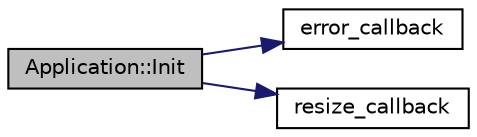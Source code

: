 digraph "Application::Init"
{
  bgcolor="transparent";
  edge [fontname="Helvetica",fontsize="10",labelfontname="Helvetica",labelfontsize="10"];
  node [fontname="Helvetica",fontsize="10",shape=record];
  rankdir="LR";
  Node1 [label="Application::Init",height=0.2,width=0.4,color="black", fillcolor="grey75", style="filled", fontcolor="black"];
  Node1 -> Node2 [color="midnightblue",fontsize="10",style="solid",fontname="Helvetica"];
  Node2 [label="error_callback",height=0.2,width=0.4,color="black",URL="$Application_8cpp.html#a6e6d1771a9242858811be0a3569838fa"];
  Node1 -> Node3 [color="midnightblue",fontsize="10",style="solid",fontname="Helvetica"];
  Node3 [label="resize_callback",height=0.2,width=0.4,color="black",URL="$Application_8cpp.html#aadcee9765075e232ca0720f80a76ad37"];
}
